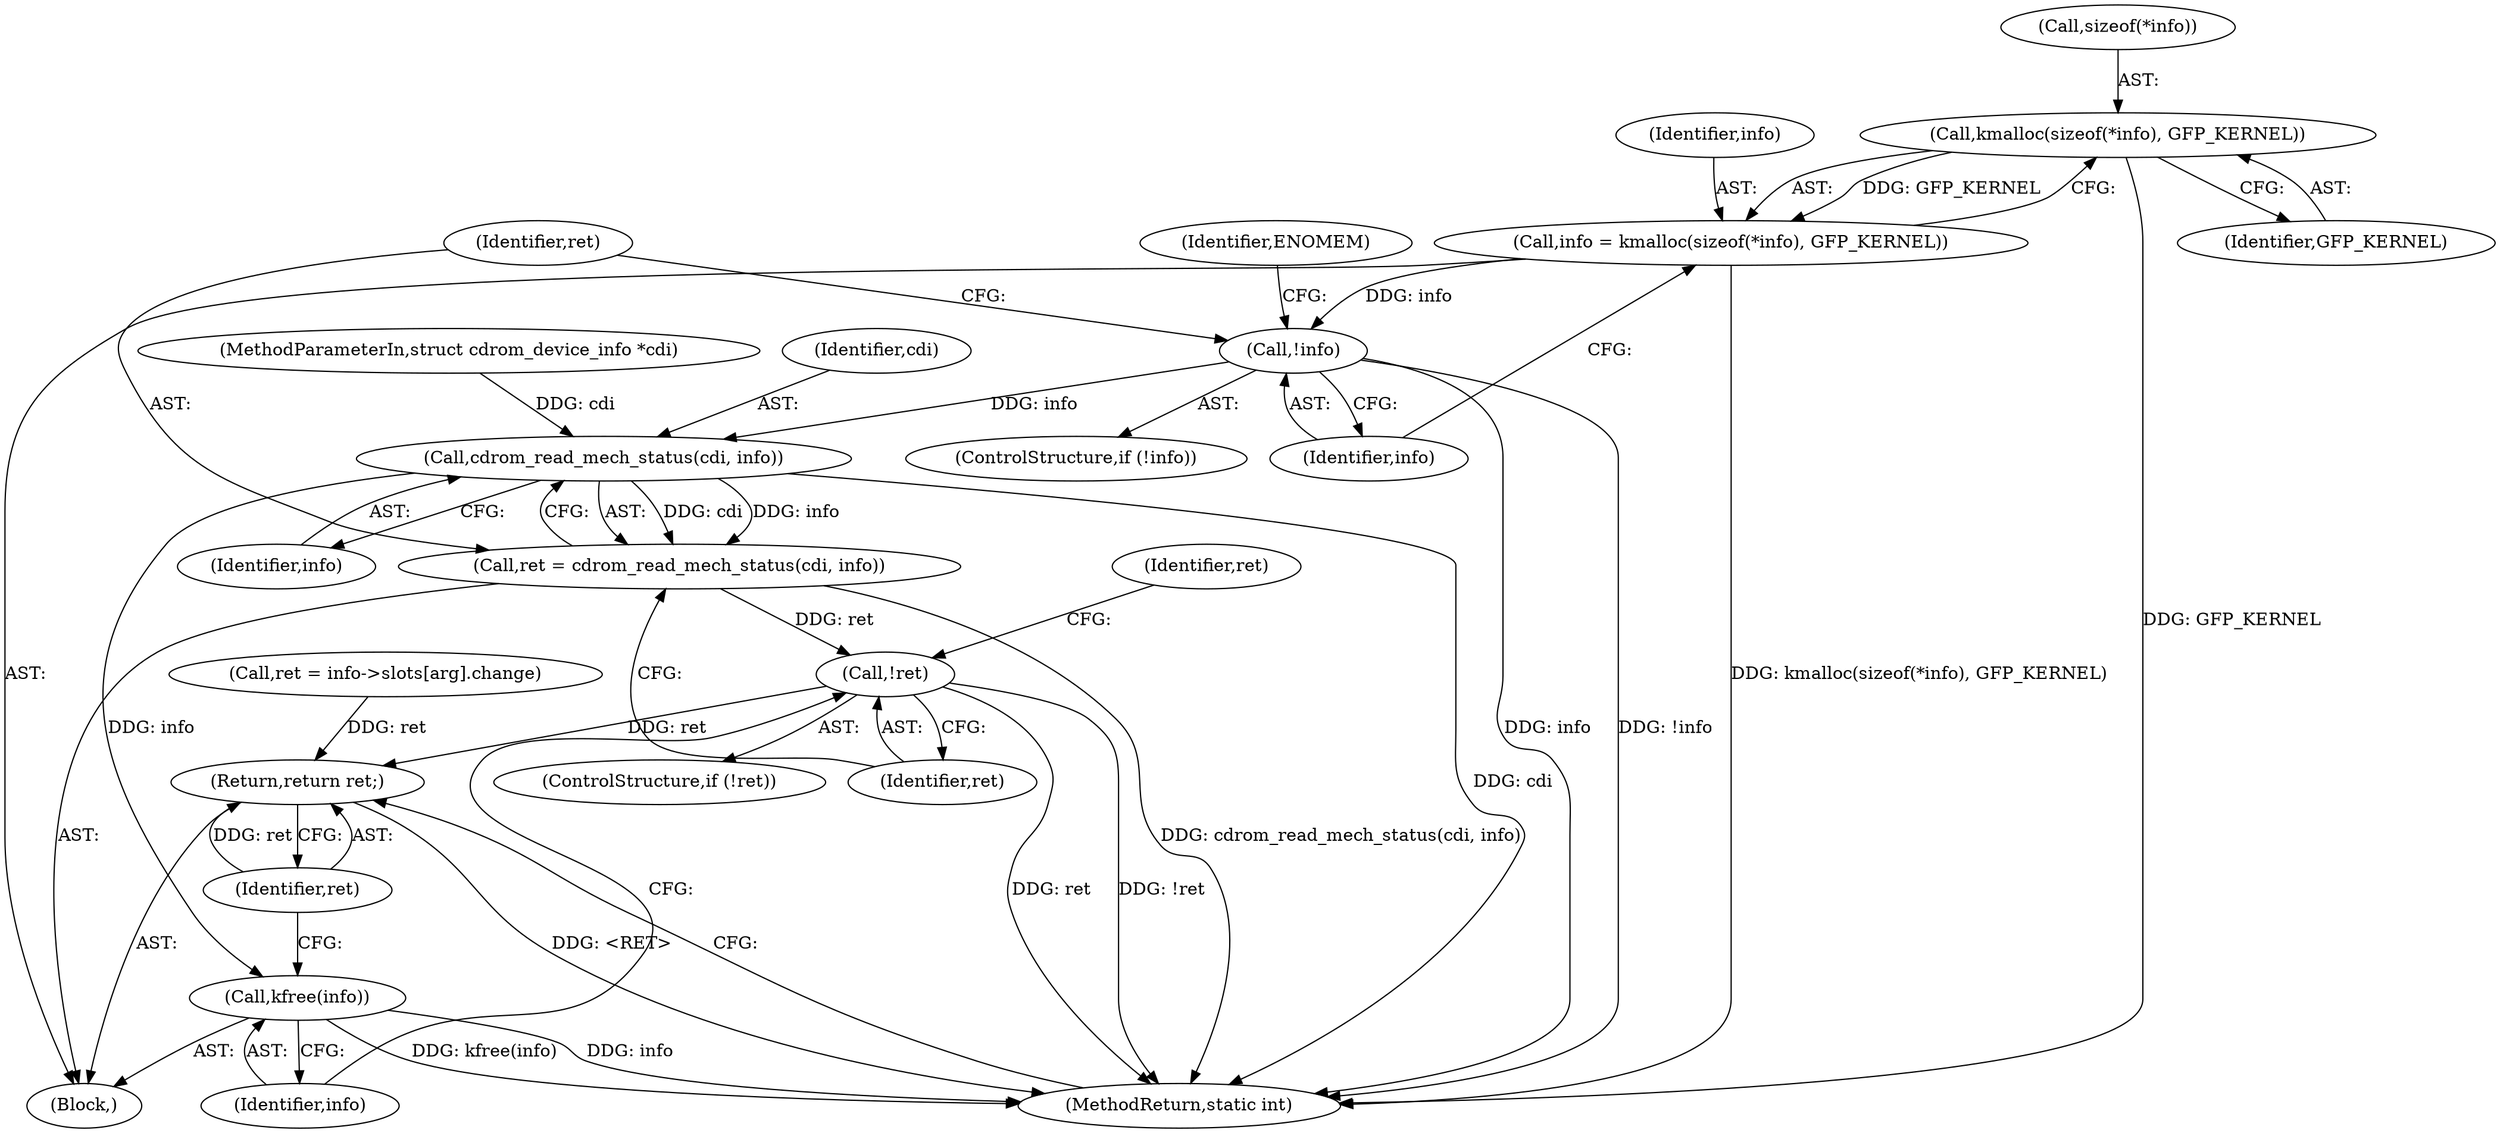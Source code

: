 digraph "0_linux_9de4ee40547fd315d4a0ed1dd15a2fa3559ad707@API" {
"1000142" [label="(Call,kmalloc(sizeof(*info), GFP_KERNEL))"];
"1000140" [label="(Call,info = kmalloc(sizeof(*info), GFP_KERNEL))"];
"1000148" [label="(Call,!info)"];
"1000155" [label="(Call,cdrom_read_mech_status(cdi, info))"];
"1000153" [label="(Call,ret = cdrom_read_mech_status(cdi, info))"];
"1000159" [label="(Call,!ret)"];
"1000172" [label="(Return,return ret;)"];
"1000170" [label="(Call,kfree(info))"];
"1000157" [label="(Identifier,info)"];
"1000154" [label="(Identifier,ret)"];
"1000141" [label="(Identifier,info)"];
"1000162" [label="(Identifier,ret)"];
"1000142" [label="(Call,kmalloc(sizeof(*info), GFP_KERNEL))"];
"1000140" [label="(Call,info = kmalloc(sizeof(*info), GFP_KERNEL))"];
"1000153" [label="(Call,ret = cdrom_read_mech_status(cdi, info))"];
"1000156" [label="(Identifier,cdi)"];
"1000155" [label="(Call,cdrom_read_mech_status(cdi, info))"];
"1000173" [label="(Identifier,ret)"];
"1000170" [label="(Call,kfree(info))"];
"1000161" [label="(Call,ret = info->slots[arg].change)"];
"1000147" [label="(ControlStructure,if (!info))"];
"1000160" [label="(Identifier,ret)"];
"1000174" [label="(MethodReturn,static int)"];
"1000149" [label="(Identifier,info)"];
"1000104" [label="(Block,)"];
"1000152" [label="(Identifier,ENOMEM)"];
"1000102" [label="(MethodParameterIn,struct cdrom_device_info *cdi)"];
"1000158" [label="(ControlStructure,if (!ret))"];
"1000148" [label="(Call,!info)"];
"1000146" [label="(Identifier,GFP_KERNEL)"];
"1000171" [label="(Identifier,info)"];
"1000159" [label="(Call,!ret)"];
"1000143" [label="(Call,sizeof(*info))"];
"1000172" [label="(Return,return ret;)"];
"1000142" -> "1000140"  [label="AST: "];
"1000142" -> "1000146"  [label="CFG: "];
"1000143" -> "1000142"  [label="AST: "];
"1000146" -> "1000142"  [label="AST: "];
"1000140" -> "1000142"  [label="CFG: "];
"1000142" -> "1000174"  [label="DDG: GFP_KERNEL"];
"1000142" -> "1000140"  [label="DDG: GFP_KERNEL"];
"1000140" -> "1000104"  [label="AST: "];
"1000141" -> "1000140"  [label="AST: "];
"1000149" -> "1000140"  [label="CFG: "];
"1000140" -> "1000174"  [label="DDG: kmalloc(sizeof(*info), GFP_KERNEL)"];
"1000140" -> "1000148"  [label="DDG: info"];
"1000148" -> "1000147"  [label="AST: "];
"1000148" -> "1000149"  [label="CFG: "];
"1000149" -> "1000148"  [label="AST: "];
"1000152" -> "1000148"  [label="CFG: "];
"1000154" -> "1000148"  [label="CFG: "];
"1000148" -> "1000174"  [label="DDG: info"];
"1000148" -> "1000174"  [label="DDG: !info"];
"1000148" -> "1000155"  [label="DDG: info"];
"1000155" -> "1000153"  [label="AST: "];
"1000155" -> "1000157"  [label="CFG: "];
"1000156" -> "1000155"  [label="AST: "];
"1000157" -> "1000155"  [label="AST: "];
"1000153" -> "1000155"  [label="CFG: "];
"1000155" -> "1000174"  [label="DDG: cdi"];
"1000155" -> "1000153"  [label="DDG: cdi"];
"1000155" -> "1000153"  [label="DDG: info"];
"1000102" -> "1000155"  [label="DDG: cdi"];
"1000155" -> "1000170"  [label="DDG: info"];
"1000153" -> "1000104"  [label="AST: "];
"1000154" -> "1000153"  [label="AST: "];
"1000160" -> "1000153"  [label="CFG: "];
"1000153" -> "1000174"  [label="DDG: cdrom_read_mech_status(cdi, info)"];
"1000153" -> "1000159"  [label="DDG: ret"];
"1000159" -> "1000158"  [label="AST: "];
"1000159" -> "1000160"  [label="CFG: "];
"1000160" -> "1000159"  [label="AST: "];
"1000162" -> "1000159"  [label="CFG: "];
"1000171" -> "1000159"  [label="CFG: "];
"1000159" -> "1000174"  [label="DDG: !ret"];
"1000159" -> "1000174"  [label="DDG: ret"];
"1000159" -> "1000172"  [label="DDG: ret"];
"1000172" -> "1000104"  [label="AST: "];
"1000172" -> "1000173"  [label="CFG: "];
"1000173" -> "1000172"  [label="AST: "];
"1000174" -> "1000172"  [label="CFG: "];
"1000172" -> "1000174"  [label="DDG: <RET>"];
"1000173" -> "1000172"  [label="DDG: ret"];
"1000161" -> "1000172"  [label="DDG: ret"];
"1000170" -> "1000104"  [label="AST: "];
"1000170" -> "1000171"  [label="CFG: "];
"1000171" -> "1000170"  [label="AST: "];
"1000173" -> "1000170"  [label="CFG: "];
"1000170" -> "1000174"  [label="DDG: kfree(info)"];
"1000170" -> "1000174"  [label="DDG: info"];
}
